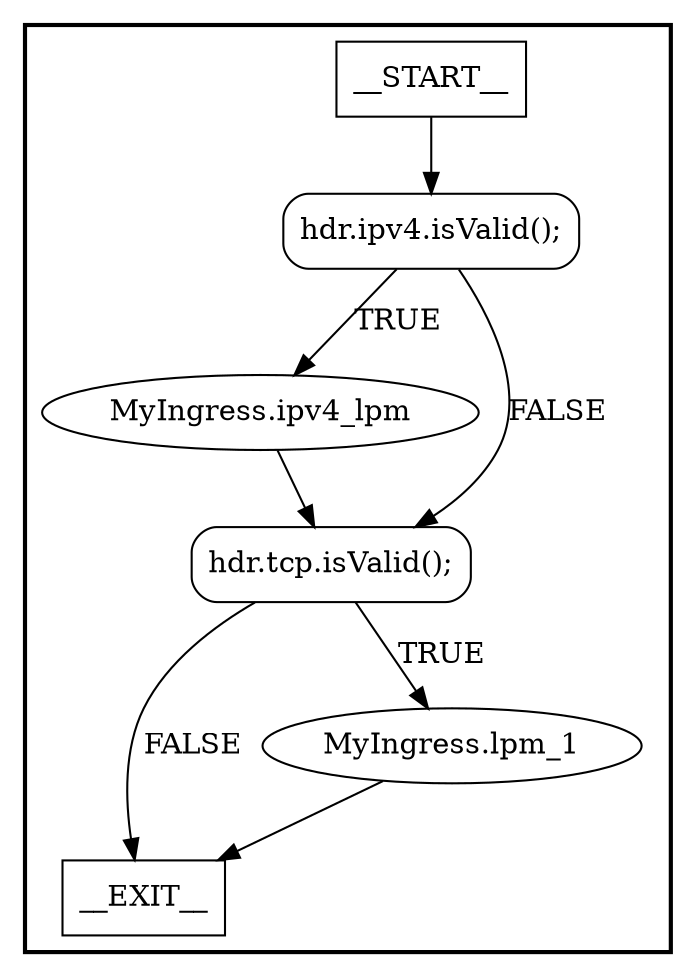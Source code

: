 digraph MyIngress {
subgraph cluster {
graph [

label="", labeljust=r, style=bold];
0[label=__START__, margin="", shape=rectangle, style=solid];
1[label=__EXIT__, margin="", shape=rectangle, style=solid];
2[label="hdr.ipv4.isValid();", margin="", shape=rectangle, style=rounded];
3[label="MyIngress.ipv4_lpm", margin="", shape=ellipse, style=solid];
4[label="hdr.tcp.isValid();", margin="", shape=rectangle, style=rounded];
5[label="MyIngress.lpm_1", margin="", shape=ellipse, style=solid];

0 -> 2[label=""];
2 -> 3[label=TRUE];
2 -> 4[label=FALSE];
3 -> 4[label=""];
4 -> 5[label="TRUE"];
4 -> 1[label="FALSE"];
5 -> 1[label=""];

}
}
